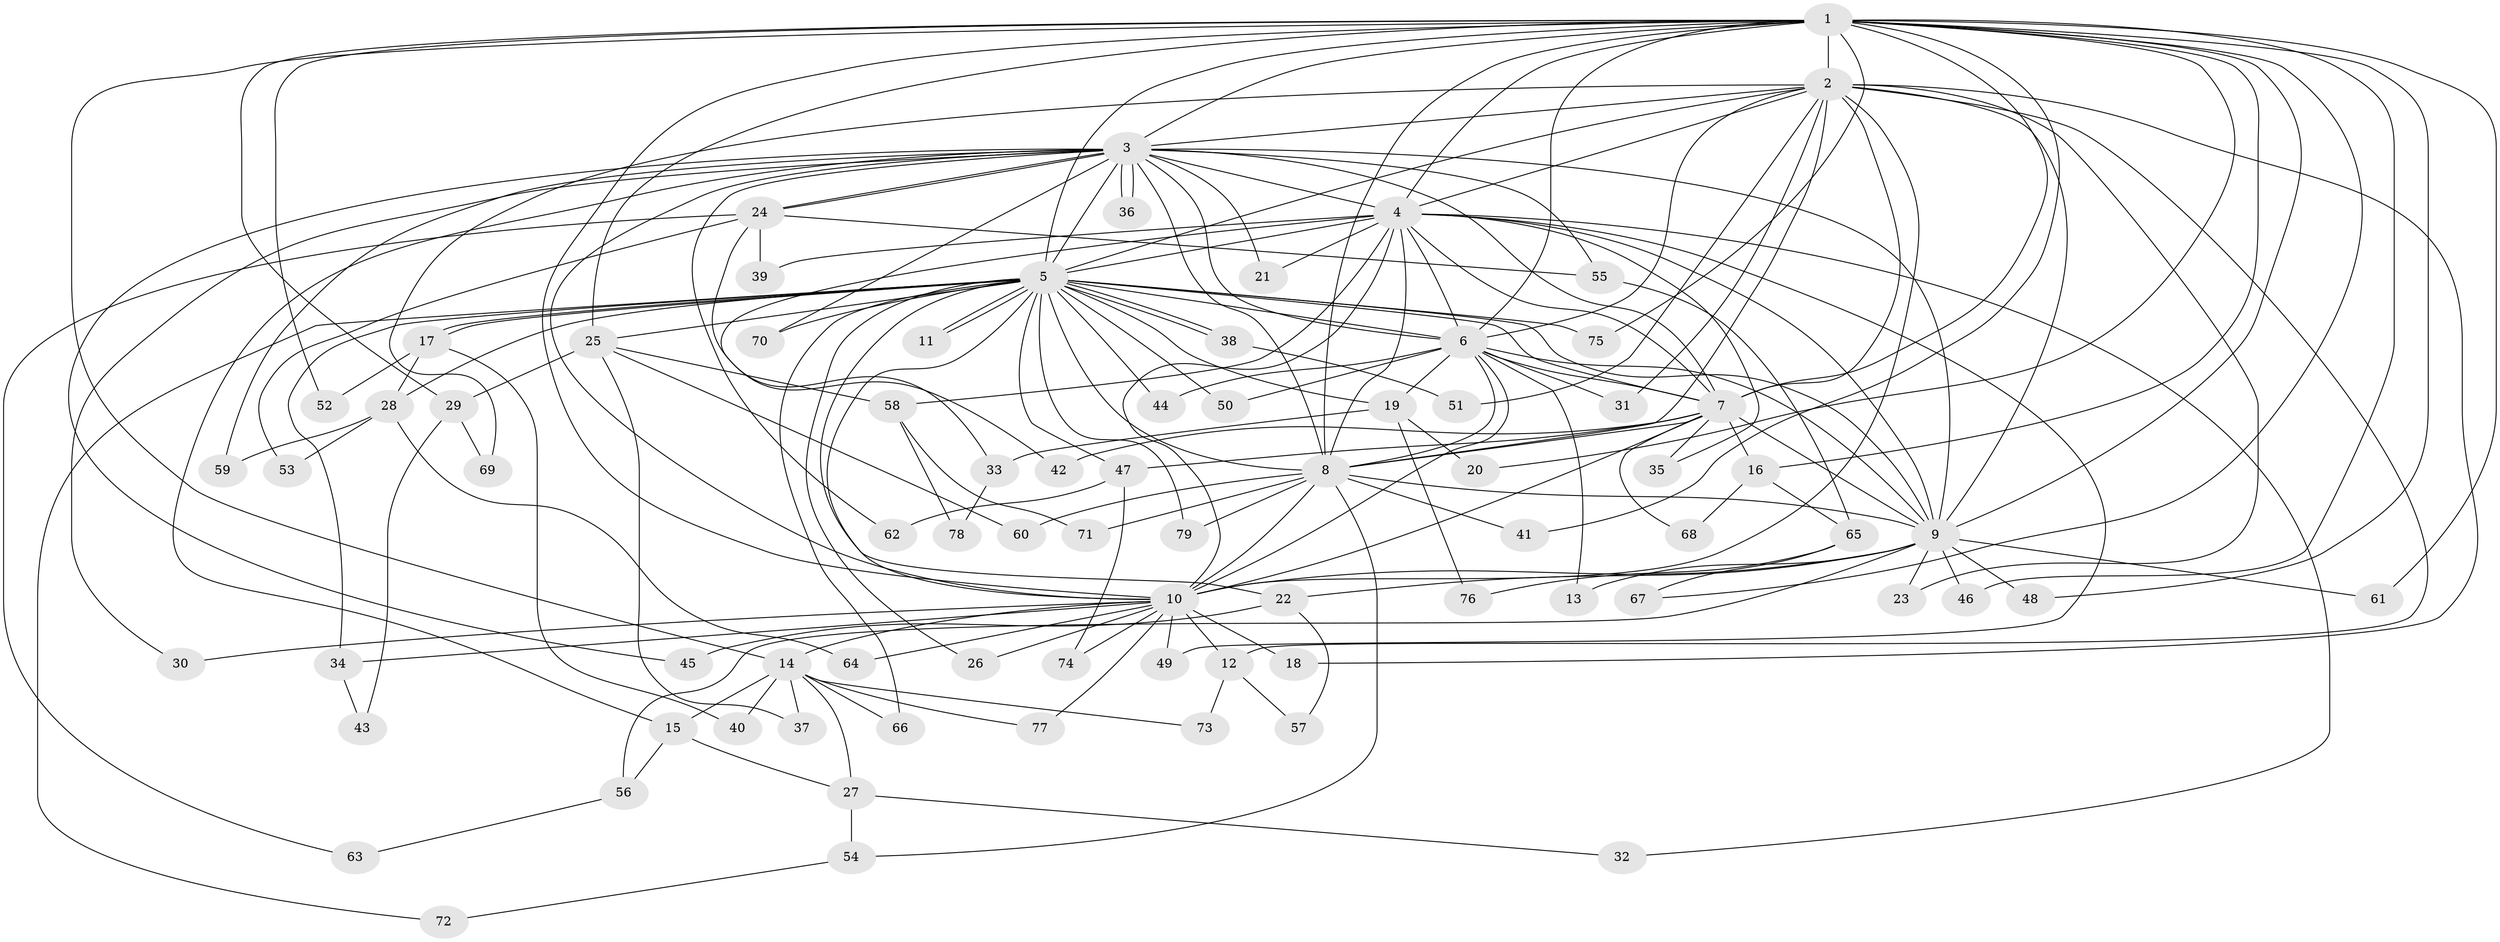 // coarse degree distribution, {18: 0.03508771929824561, 14: 0.05263157894736842, 29: 0.017543859649122806, 12: 0.03508771929824561, 16: 0.017543859649122806, 2: 0.5263157894736842, 4: 0.10526315789473684, 8: 0.03508771929824561, 6: 0.017543859649122806, 5: 0.05263157894736842, 7: 0.017543859649122806, 3: 0.07017543859649122, 1: 0.017543859649122806}
// Generated by graph-tools (version 1.1) at 2025/41/03/06/25 10:41:32]
// undirected, 79 vertices, 183 edges
graph export_dot {
graph [start="1"]
  node [color=gray90,style=filled];
  1;
  2;
  3;
  4;
  5;
  6;
  7;
  8;
  9;
  10;
  11;
  12;
  13;
  14;
  15;
  16;
  17;
  18;
  19;
  20;
  21;
  22;
  23;
  24;
  25;
  26;
  27;
  28;
  29;
  30;
  31;
  32;
  33;
  34;
  35;
  36;
  37;
  38;
  39;
  40;
  41;
  42;
  43;
  44;
  45;
  46;
  47;
  48;
  49;
  50;
  51;
  52;
  53;
  54;
  55;
  56;
  57;
  58;
  59;
  60;
  61;
  62;
  63;
  64;
  65;
  66;
  67;
  68;
  69;
  70;
  71;
  72;
  73;
  74;
  75;
  76;
  77;
  78;
  79;
  1 -- 2;
  1 -- 3;
  1 -- 4;
  1 -- 5;
  1 -- 6;
  1 -- 7;
  1 -- 8;
  1 -- 9;
  1 -- 10;
  1 -- 14;
  1 -- 16;
  1 -- 20;
  1 -- 25;
  1 -- 29;
  1 -- 41;
  1 -- 46;
  1 -- 48;
  1 -- 52;
  1 -- 61;
  1 -- 67;
  1 -- 75;
  2 -- 3;
  2 -- 4;
  2 -- 5;
  2 -- 6;
  2 -- 7;
  2 -- 8;
  2 -- 9;
  2 -- 10;
  2 -- 12;
  2 -- 18;
  2 -- 23;
  2 -- 31;
  2 -- 51;
  2 -- 69;
  3 -- 4;
  3 -- 5;
  3 -- 6;
  3 -- 7;
  3 -- 8;
  3 -- 9;
  3 -- 10;
  3 -- 15;
  3 -- 21;
  3 -- 24;
  3 -- 24;
  3 -- 30;
  3 -- 36;
  3 -- 36;
  3 -- 45;
  3 -- 55;
  3 -- 59;
  3 -- 62;
  3 -- 70;
  4 -- 5;
  4 -- 6;
  4 -- 7;
  4 -- 8;
  4 -- 9;
  4 -- 10;
  4 -- 21;
  4 -- 32;
  4 -- 33;
  4 -- 35;
  4 -- 39;
  4 -- 49;
  4 -- 58;
  5 -- 6;
  5 -- 7;
  5 -- 8;
  5 -- 9;
  5 -- 10;
  5 -- 11;
  5 -- 11;
  5 -- 17;
  5 -- 17;
  5 -- 19;
  5 -- 22;
  5 -- 25;
  5 -- 26;
  5 -- 28;
  5 -- 34;
  5 -- 38;
  5 -- 38;
  5 -- 44;
  5 -- 47;
  5 -- 50;
  5 -- 66;
  5 -- 70;
  5 -- 72;
  5 -- 75;
  5 -- 79;
  6 -- 7;
  6 -- 8;
  6 -- 9;
  6 -- 10;
  6 -- 13;
  6 -- 19;
  6 -- 31;
  6 -- 44;
  6 -- 50;
  7 -- 8;
  7 -- 9;
  7 -- 10;
  7 -- 16;
  7 -- 35;
  7 -- 42;
  7 -- 47;
  7 -- 68;
  8 -- 9;
  8 -- 10;
  8 -- 41;
  8 -- 54;
  8 -- 60;
  8 -- 71;
  8 -- 79;
  9 -- 10;
  9 -- 13;
  9 -- 22;
  9 -- 23;
  9 -- 46;
  9 -- 48;
  9 -- 56;
  9 -- 61;
  10 -- 12;
  10 -- 14;
  10 -- 18;
  10 -- 26;
  10 -- 30;
  10 -- 34;
  10 -- 49;
  10 -- 64;
  10 -- 74;
  10 -- 77;
  12 -- 57;
  12 -- 73;
  14 -- 15;
  14 -- 27;
  14 -- 37;
  14 -- 40;
  14 -- 66;
  14 -- 73;
  14 -- 77;
  15 -- 27;
  15 -- 56;
  16 -- 65;
  16 -- 68;
  17 -- 28;
  17 -- 40;
  17 -- 52;
  19 -- 20;
  19 -- 33;
  19 -- 76;
  22 -- 45;
  22 -- 57;
  24 -- 39;
  24 -- 42;
  24 -- 53;
  24 -- 55;
  24 -- 63;
  25 -- 29;
  25 -- 37;
  25 -- 58;
  25 -- 60;
  27 -- 32;
  27 -- 54;
  28 -- 53;
  28 -- 59;
  28 -- 64;
  29 -- 43;
  29 -- 69;
  33 -- 78;
  34 -- 43;
  38 -- 51;
  47 -- 62;
  47 -- 74;
  54 -- 72;
  55 -- 65;
  56 -- 63;
  58 -- 71;
  58 -- 78;
  65 -- 67;
  65 -- 76;
}
